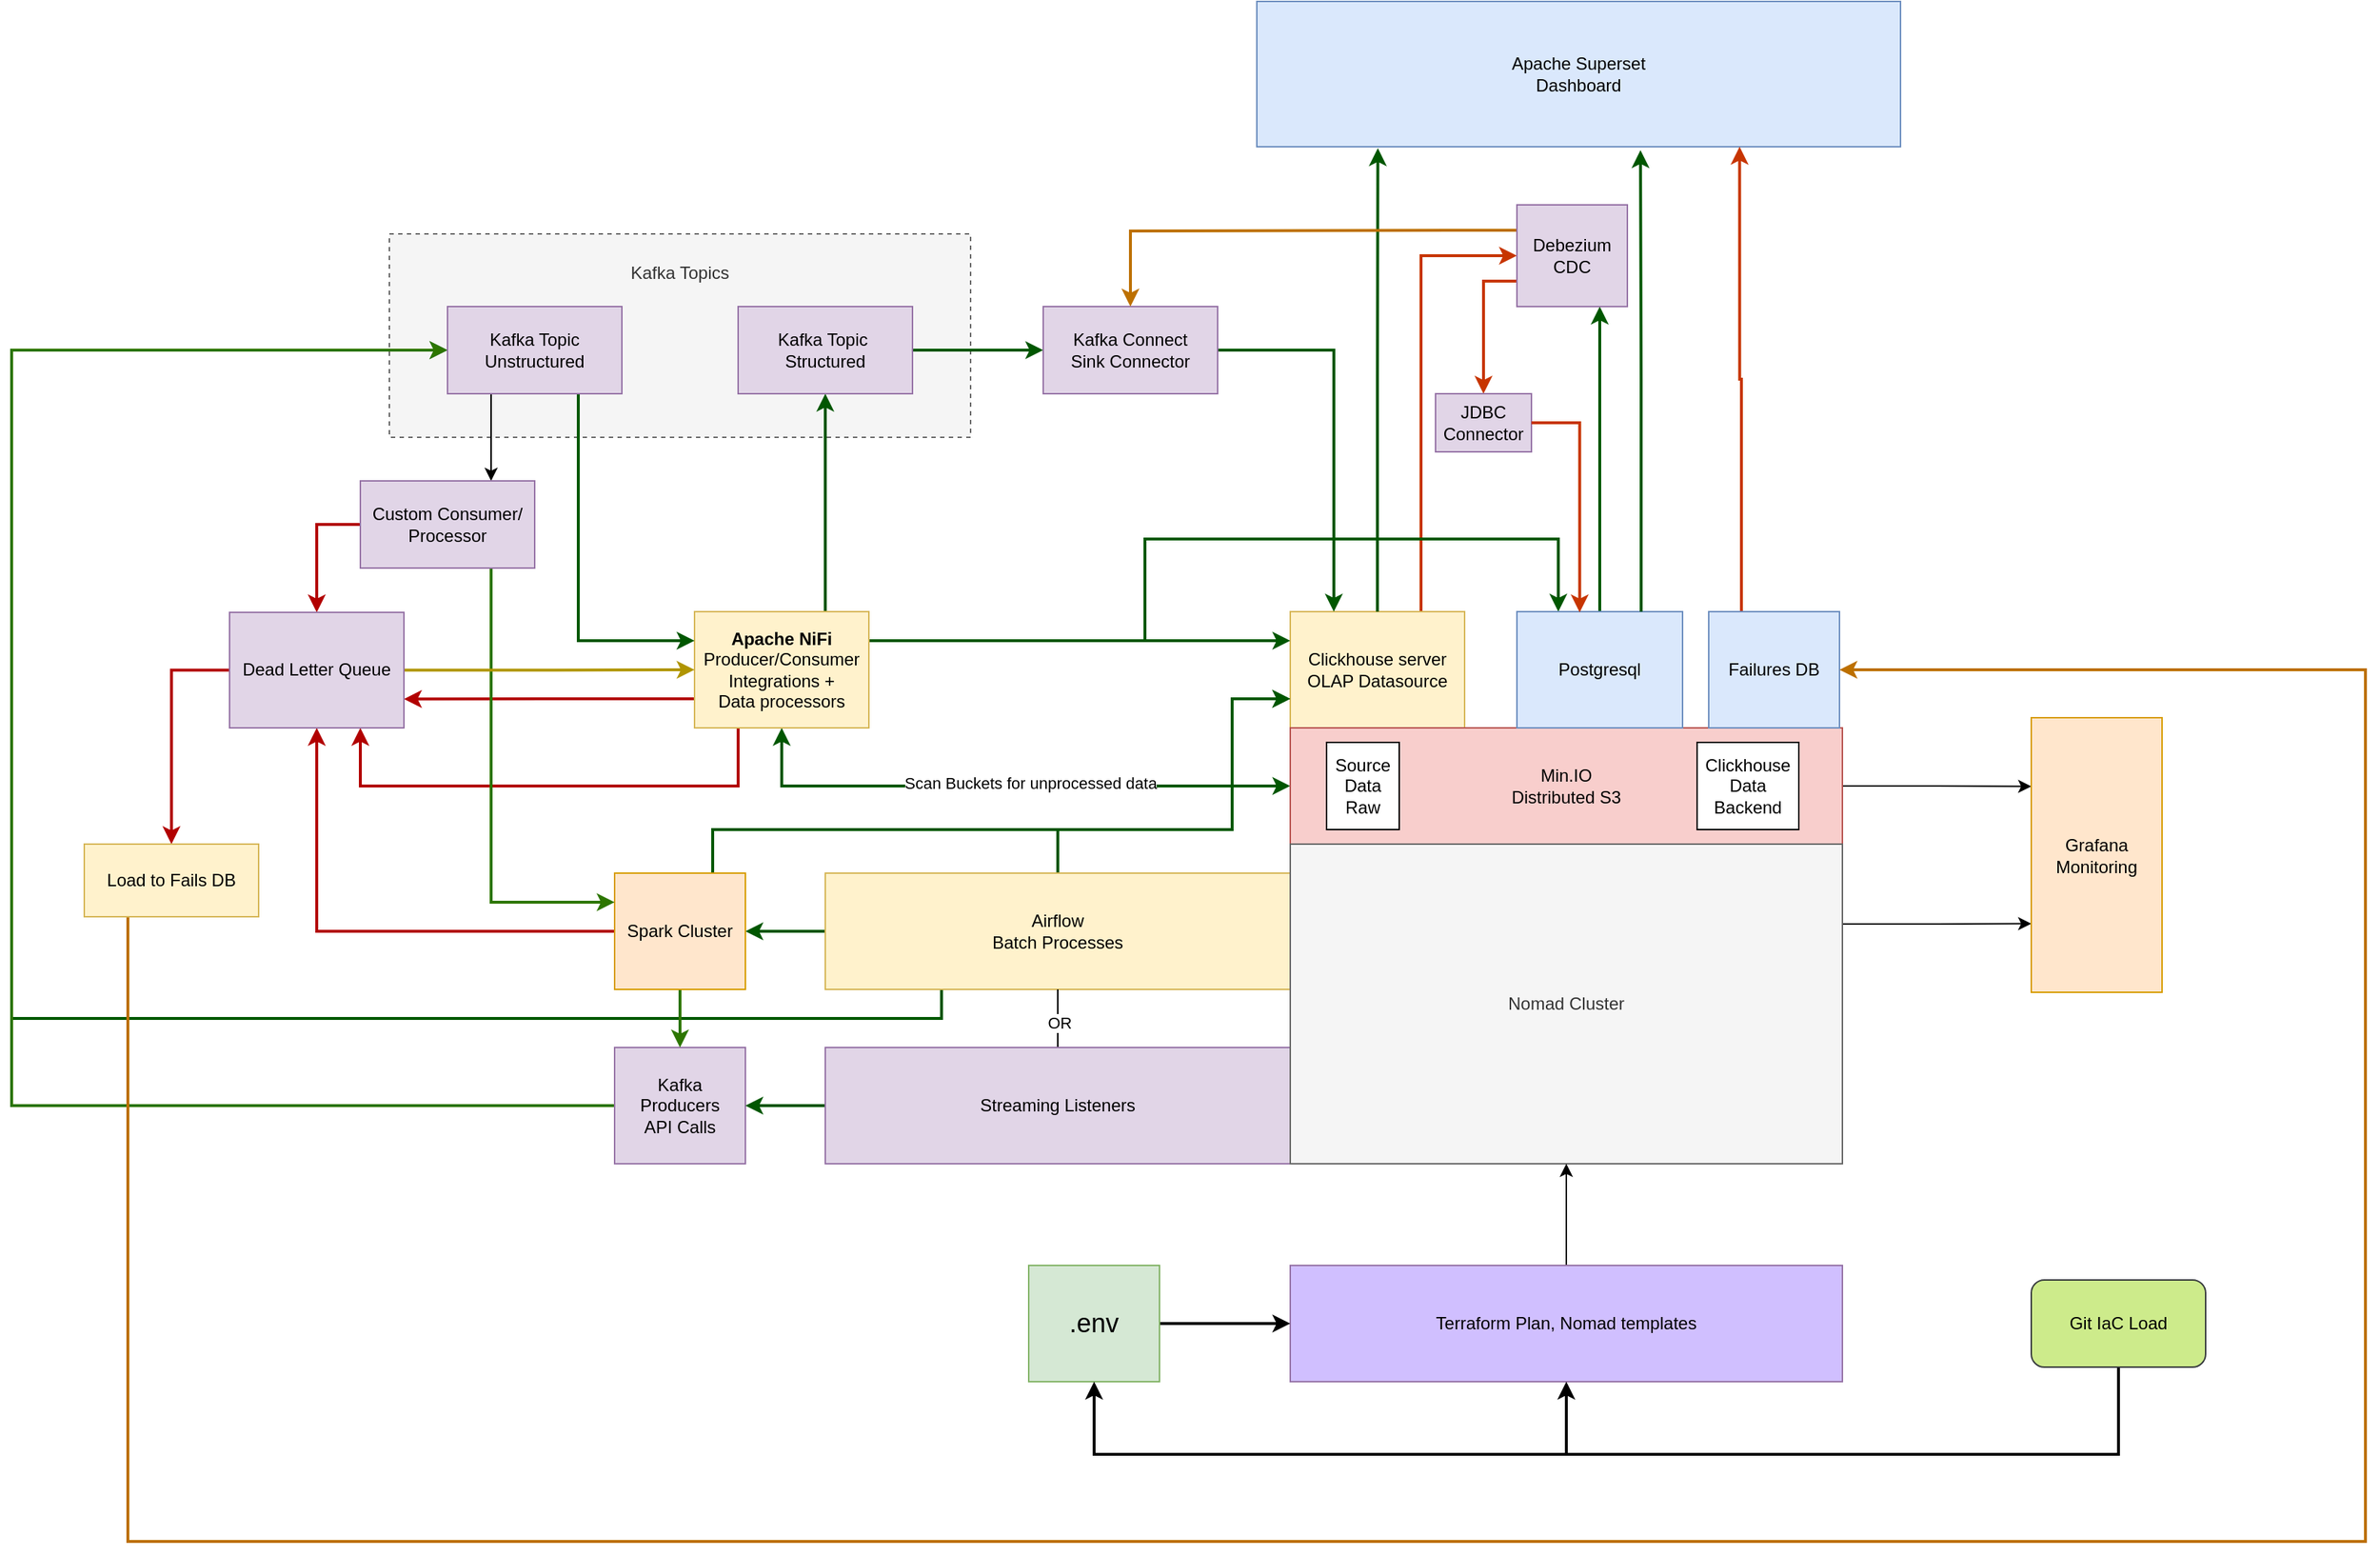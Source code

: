 <mxfile version="24.7.8">
  <diagram name="Page-1" id="XsUpKN5bkYY6bdaOg-o0">
    <mxGraphModel dx="1930" dy="1828" grid="1" gridSize="10" guides="1" tooltips="1" connect="1" arrows="1" fold="1" page="1" pageScale="1" pageWidth="850" pageHeight="1100" math="0" shadow="0">
      <root>
        <mxCell id="0" />
        <mxCell id="1" parent="0" />
        <mxCell id="Wbn5nG5s3XOXVzn4nIWE-1" value="Kafka Topics&lt;div&gt;&lt;br&gt;&lt;/div&gt;&lt;div&gt;&lt;br&gt;&lt;/div&gt;&lt;div&gt;&lt;br&gt;&lt;/div&gt;&lt;div&gt;&lt;br&gt;&lt;/div&gt;&lt;div&gt;&lt;br&gt;&lt;/div&gt;&lt;div&gt;&lt;br&gt;&lt;/div&gt;" style="rounded=0;whiteSpace=wrap;html=1;dashed=1;fillColor=#f5f5f5;fontColor=#333333;strokeColor=#666666;" parent="1" vertex="1">
          <mxGeometry x="-280" y="140" width="400" height="140" as="geometry" />
        </mxCell>
        <mxCell id="AOcJWjodGGVIR-0718zk-1" value="&lt;div&gt;Apache Superset&lt;br&gt;&lt;/div&gt;&lt;div&gt;Dashboard&lt;/div&gt;" style="rounded=0;whiteSpace=wrap;html=1;fillColor=#dae8fc;strokeColor=#6c8ebf;" parent="1" vertex="1">
          <mxGeometry x="317" y="-20" width="443" height="100" as="geometry" />
        </mxCell>
        <mxCell id="nGha60mv0Qd7mVLdAGni-30" style="edgeStyle=orthogonalEdgeStyle;rounded=0;orthogonalLoop=1;jettySize=auto;html=1;exitX=0.75;exitY=0;exitDx=0;exitDy=0;entryX=0;entryY=0.5;entryDx=0;entryDy=0;fillColor=#fa6800;strokeColor=#C73500;strokeWidth=2;" edge="1" parent="1" source="AOcJWjodGGVIR-0718zk-2" target="nGha60mv0Qd7mVLdAGni-26">
          <mxGeometry relative="1" as="geometry" />
        </mxCell>
        <mxCell id="AOcJWjodGGVIR-0718zk-2" value="Clickhouse server&lt;div&gt;OLAP Datasource&lt;/div&gt;" style="rounded=0;whiteSpace=wrap;html=1;fillColor=#fff2cc;strokeColor=#d6b656;" parent="1" vertex="1">
          <mxGeometry x="340" y="400" width="120" height="80" as="geometry" />
        </mxCell>
        <mxCell id="AOcJWjodGGVIR-0718zk-3" style="edgeStyle=orthogonalEdgeStyle;rounded=0;orthogonalLoop=1;jettySize=auto;html=1;exitX=0;exitY=0.5;exitDx=0;exitDy=0;entryX=0.5;entryY=1;entryDx=0;entryDy=0;fillColor=#008a00;strokeColor=#005700;strokeWidth=2;startArrow=classic;startFill=1;" parent="1" source="AOcJWjodGGVIR-0718zk-5" target="AOcJWjodGGVIR-0718zk-17" edge="1">
          <mxGeometry relative="1" as="geometry" />
        </mxCell>
        <mxCell id="AOcJWjodGGVIR-0718zk-4" value="Scan Buckets for unprocessed data" style="edgeLabel;html=1;align=center;verticalAlign=middle;resizable=0;points=[];" parent="AOcJWjodGGVIR-0718zk-3" vertex="1" connectable="0">
          <mxGeometry x="-0.081" y="-2" relative="1" as="geometry">
            <mxPoint as="offset" />
          </mxGeometry>
        </mxCell>
        <mxCell id="nGha60mv0Qd7mVLdAGni-15" style="edgeStyle=orthogonalEdgeStyle;rounded=0;orthogonalLoop=1;jettySize=auto;html=1;exitX=1;exitY=0.5;exitDx=0;exitDy=0;entryX=0;entryY=0.25;entryDx=0;entryDy=0;" edge="1" parent="1" source="AOcJWjodGGVIR-0718zk-5" target="nGha60mv0Qd7mVLdAGni-13">
          <mxGeometry relative="1" as="geometry" />
        </mxCell>
        <mxCell id="AOcJWjodGGVIR-0718zk-5" value="Min.IO&lt;div&gt;Distributed S3&lt;/div&gt;" style="rounded=0;whiteSpace=wrap;html=1;fillColor=#f8cecc;strokeColor=#b85450;" parent="1" vertex="1">
          <mxGeometry x="340" y="480" width="380" height="80" as="geometry" />
        </mxCell>
        <mxCell id="AOcJWjodGGVIR-0718zk-9" value="Source Data Raw" style="rounded=0;whiteSpace=wrap;html=1;" parent="1" vertex="1">
          <mxGeometry x="365" y="490" width="50" height="60" as="geometry" />
        </mxCell>
        <mxCell id="nGha60mv0Qd7mVLdAGni-3" style="edgeStyle=orthogonalEdgeStyle;rounded=0;orthogonalLoop=1;jettySize=auto;html=1;exitX=0.5;exitY=0;exitDx=0;exitDy=0;entryX=0;entryY=0.75;entryDx=0;entryDy=0;fillColor=#008a00;strokeColor=#005700;strokeWidth=2;" edge="1" parent="1" source="AOcJWjodGGVIR-0718zk-10" target="AOcJWjodGGVIR-0718zk-2">
          <mxGeometry relative="1" as="geometry">
            <Array as="points">
              <mxPoint x="180" y="550" />
              <mxPoint x="300" y="550" />
              <mxPoint x="300" y="460" />
            </Array>
          </mxGeometry>
        </mxCell>
        <mxCell id="nGha60mv0Qd7mVLdAGni-37" style="edgeStyle=orthogonalEdgeStyle;rounded=0;orthogonalLoop=1;jettySize=auto;html=1;exitX=0;exitY=0.5;exitDx=0;exitDy=0;entryX=1;entryY=0.5;entryDx=0;entryDy=0;fillColor=#008a00;strokeColor=#005700;strokeWidth=2;" edge="1" parent="1" source="AOcJWjodGGVIR-0718zk-10" target="nGha60mv0Qd7mVLdAGni-1">
          <mxGeometry relative="1" as="geometry" />
        </mxCell>
        <mxCell id="nGha60mv0Qd7mVLdAGni-42" style="edgeStyle=orthogonalEdgeStyle;rounded=0;orthogonalLoop=1;jettySize=auto;html=1;exitX=0.25;exitY=1;exitDx=0;exitDy=0;entryX=0;entryY=0.5;entryDx=0;entryDy=0;fillColor=#008a00;strokeColor=#005700;strokeWidth=2;" edge="1" parent="1" source="AOcJWjodGGVIR-0718zk-10" target="AOcJWjodGGVIR-0718zk-37">
          <mxGeometry relative="1" as="geometry">
            <Array as="points">
              <mxPoint x="100" y="680" />
              <mxPoint x="-540" y="680" />
              <mxPoint x="-540" y="220" />
            </Array>
          </mxGeometry>
        </mxCell>
        <mxCell id="AOcJWjodGGVIR-0718zk-10" value="Airflow&lt;div&gt;Batch Processes&lt;/div&gt;" style="rounded=0;whiteSpace=wrap;html=1;fillColor=#fff2cc;strokeColor=#d6b656;" parent="1" vertex="1">
          <mxGeometry x="20" y="580" width="320" height="80" as="geometry" />
        </mxCell>
        <mxCell id="AOcJWjodGGVIR-0718zk-47" style="edgeStyle=orthogonalEdgeStyle;rounded=0;orthogonalLoop=1;jettySize=auto;html=1;exitX=0;exitY=0.5;exitDx=0;exitDy=0;entryX=0;entryY=0.5;entryDx=0;entryDy=0;fillColor=#60a917;strokeColor=#2D7600;strokeWidth=2;" parent="1" source="AOcJWjodGGVIR-0718zk-14" target="AOcJWjodGGVIR-0718zk-37" edge="1">
          <mxGeometry relative="1" as="geometry">
            <Array as="points">
              <mxPoint x="-540" y="740" />
              <mxPoint x="-540" y="220" />
            </Array>
          </mxGeometry>
        </mxCell>
        <mxCell id="AOcJWjodGGVIR-0718zk-14" value="Kafka Producers&lt;div&gt;API Calls&lt;/div&gt;" style="rounded=0;whiteSpace=wrap;html=1;fillColor=#e1d5e7;strokeColor=#9673a6;" parent="1" vertex="1">
          <mxGeometry x="-125" y="700" width="90" height="80" as="geometry" />
        </mxCell>
        <mxCell id="AOcJWjodGGVIR-0718zk-15" style="edgeStyle=orthogonalEdgeStyle;rounded=0;orthogonalLoop=1;jettySize=auto;html=1;exitX=1;exitY=0.25;exitDx=0;exitDy=0;entryX=0;entryY=0.25;entryDx=0;entryDy=0;fillColor=#008a00;strokeColor=#005700;strokeWidth=2;" parent="1" source="AOcJWjodGGVIR-0718zk-17" target="AOcJWjodGGVIR-0718zk-2" edge="1">
          <mxGeometry relative="1" as="geometry">
            <mxPoint x="260" y="280" as="targetPoint" />
            <mxPoint x="80" y="280" as="sourcePoint" />
          </mxGeometry>
        </mxCell>
        <mxCell id="AOcJWjodGGVIR-0718zk-41" style="edgeStyle=orthogonalEdgeStyle;rounded=0;orthogonalLoop=1;jettySize=auto;html=1;exitX=0.75;exitY=0;exitDx=0;exitDy=0;fillColor=#008a00;strokeColor=#005700;strokeWidth=2;" parent="1" source="AOcJWjodGGVIR-0718zk-17" target="AOcJWjodGGVIR-0718zk-40" edge="1">
          <mxGeometry relative="1" as="geometry">
            <mxPoint x="20" y="240" as="sourcePoint" />
          </mxGeometry>
        </mxCell>
        <mxCell id="nGha60mv0Qd7mVLdAGni-19" style="edgeStyle=orthogonalEdgeStyle;rounded=0;orthogonalLoop=1;jettySize=auto;html=1;exitX=0.25;exitY=1;exitDx=0;exitDy=0;entryX=0.75;entryY=1;entryDx=0;entryDy=0;fillColor=#e51400;strokeColor=#B20000;strokeWidth=2;" edge="1" parent="1" source="AOcJWjodGGVIR-0718zk-17" target="nGha60mv0Qd7mVLdAGni-8">
          <mxGeometry relative="1" as="geometry">
            <Array as="points">
              <mxPoint x="-40" y="520" />
              <mxPoint x="-300" y="520" />
            </Array>
          </mxGeometry>
        </mxCell>
        <mxCell id="nGha60mv0Qd7mVLdAGni-23" style="edgeStyle=orthogonalEdgeStyle;rounded=0;orthogonalLoop=1;jettySize=auto;html=1;exitX=1;exitY=0.25;exitDx=0;exitDy=0;entryX=0.25;entryY=0;entryDx=0;entryDy=0;fillColor=#008a00;strokeColor=#005700;strokeWidth=2;" edge="1" parent="1" source="AOcJWjodGGVIR-0718zk-17" target="AOcJWjodGGVIR-0718zk-54">
          <mxGeometry relative="1" as="geometry">
            <Array as="points">
              <mxPoint x="240" y="420" />
              <mxPoint x="240" y="350" />
              <mxPoint x="525" y="350" />
            </Array>
          </mxGeometry>
        </mxCell>
        <mxCell id="nGha60mv0Qd7mVLdAGni-41" style="edgeStyle=orthogonalEdgeStyle;rounded=0;orthogonalLoop=1;jettySize=auto;html=1;exitX=0;exitY=0.75;exitDx=0;exitDy=0;entryX=1;entryY=0.75;entryDx=0;entryDy=0;fillColor=#e51400;strokeColor=#B20000;strokeWidth=2;" edge="1" parent="1" source="AOcJWjodGGVIR-0718zk-17" target="nGha60mv0Qd7mVLdAGni-8">
          <mxGeometry relative="1" as="geometry" />
        </mxCell>
        <mxCell id="AOcJWjodGGVIR-0718zk-17" value="&lt;b&gt;Apache NiFi&lt;/b&gt;&lt;div&gt;Producer/Consumer Integrations +&lt;/div&gt;&lt;div&gt;Data processors&lt;/div&gt;" style="rounded=0;whiteSpace=wrap;html=1;fillColor=#fff2cc;strokeColor=#d6b656;" parent="1" vertex="1">
          <mxGeometry x="-70" y="400" width="120" height="80" as="geometry" />
        </mxCell>
        <mxCell id="AOcJWjodGGVIR-0718zk-18" style="edgeStyle=orthogonalEdgeStyle;rounded=0;orthogonalLoop=1;jettySize=auto;html=1;exitX=0.5;exitY=0;exitDx=0;exitDy=0;entryX=0.188;entryY=1.01;entryDx=0;entryDy=0;entryPerimeter=0;fillColor=#008a00;strokeColor=#005700;strokeWidth=2;" parent="1" source="AOcJWjodGGVIR-0718zk-2" target="AOcJWjodGGVIR-0718zk-1" edge="1">
          <mxGeometry relative="1" as="geometry">
            <mxPoint x="398" y="100" as="targetPoint" />
          </mxGeometry>
        </mxCell>
        <mxCell id="AOcJWjodGGVIR-0718zk-39" style="edgeStyle=orthogonalEdgeStyle;rounded=0;orthogonalLoop=1;jettySize=auto;html=1;exitX=0.75;exitY=1;exitDx=0;exitDy=0;entryX=0;entryY=0.25;entryDx=0;entryDy=0;fillColor=#008a00;strokeColor=#005700;strokeWidth=2;" parent="1" source="AOcJWjodGGVIR-0718zk-37" target="AOcJWjodGGVIR-0718zk-17" edge="1">
          <mxGeometry relative="1" as="geometry">
            <mxPoint x="-40" y="280" as="targetPoint" />
            <Array as="points">
              <mxPoint x="-150" y="420" />
            </Array>
          </mxGeometry>
        </mxCell>
        <mxCell id="nGha60mv0Qd7mVLdAGni-22" style="edgeStyle=orthogonalEdgeStyle;rounded=0;orthogonalLoop=1;jettySize=auto;html=1;exitX=0.25;exitY=1;exitDx=0;exitDy=0;entryX=0.75;entryY=0;entryDx=0;entryDy=0;" edge="1" parent="1" source="AOcJWjodGGVIR-0718zk-37" target="nGha60mv0Qd7mVLdAGni-6">
          <mxGeometry relative="1" as="geometry" />
        </mxCell>
        <mxCell id="AOcJWjodGGVIR-0718zk-37" value="Kafka Topic&lt;div&gt;Unstructured&lt;/div&gt;" style="rounded=0;whiteSpace=wrap;html=1;fillColor=#e1d5e7;strokeColor=#9673a6;" parent="1" vertex="1">
          <mxGeometry x="-240" y="190" width="120" height="60" as="geometry" />
        </mxCell>
        <mxCell id="AOcJWjodGGVIR-0718zk-43" style="edgeStyle=orthogonalEdgeStyle;rounded=0;orthogonalLoop=1;jettySize=auto;html=1;exitX=1;exitY=0.5;exitDx=0;exitDy=0;entryX=0;entryY=0.5;entryDx=0;entryDy=0;fillColor=#008a00;strokeColor=#005700;strokeWidth=2;" parent="1" source="AOcJWjodGGVIR-0718zk-40" target="AOcJWjodGGVIR-0718zk-42" edge="1">
          <mxGeometry relative="1" as="geometry" />
        </mxCell>
        <mxCell id="AOcJWjodGGVIR-0718zk-40" value="Kafka Topic&amp;nbsp;&lt;div&gt;Structured&lt;/div&gt;" style="rounded=0;whiteSpace=wrap;html=1;fillColor=#e1d5e7;strokeColor=#9673a6;" parent="1" vertex="1">
          <mxGeometry x="-40" y="190" width="120" height="60" as="geometry" />
        </mxCell>
        <mxCell id="AOcJWjodGGVIR-0718zk-44" style="edgeStyle=orthogonalEdgeStyle;rounded=0;orthogonalLoop=1;jettySize=auto;html=1;exitX=1;exitY=0.5;exitDx=0;exitDy=0;entryX=0.25;entryY=0;entryDx=0;entryDy=0;fillColor=#008a00;strokeColor=#005700;strokeWidth=2;" parent="1" source="AOcJWjodGGVIR-0718zk-42" target="AOcJWjodGGVIR-0718zk-2" edge="1">
          <mxGeometry relative="1" as="geometry">
            <mxPoint x="290" y="240" as="targetPoint" />
          </mxGeometry>
        </mxCell>
        <mxCell id="AOcJWjodGGVIR-0718zk-42" value="Kafka Connect&lt;div&gt;Sink Connector&lt;/div&gt;" style="rounded=0;whiteSpace=wrap;html=1;fillColor=#e1d5e7;strokeColor=#9673a6;" parent="1" vertex="1">
          <mxGeometry x="170" y="190" width="120" height="60" as="geometry" />
        </mxCell>
        <mxCell id="AOcJWjodGGVIR-0718zk-51" value="" style="edgeStyle=orthogonalEdgeStyle;rounded=0;orthogonalLoop=1;jettySize=auto;html=1;endArrow=none;endFill=0;" parent="1" source="AOcJWjodGGVIR-0718zk-50" target="AOcJWjodGGVIR-0718zk-10" edge="1">
          <mxGeometry relative="1" as="geometry" />
        </mxCell>
        <mxCell id="AOcJWjodGGVIR-0718zk-52" value="OR" style="edgeLabel;html=1;align=center;verticalAlign=middle;resizable=0;points=[];" parent="AOcJWjodGGVIR-0718zk-51" vertex="1" connectable="0">
          <mxGeometry x="-0.148" y="-1" relative="1" as="geometry">
            <mxPoint as="offset" />
          </mxGeometry>
        </mxCell>
        <mxCell id="nGha60mv0Qd7mVLdAGni-36" style="edgeStyle=orthogonalEdgeStyle;rounded=0;orthogonalLoop=1;jettySize=auto;html=1;exitX=0;exitY=0.5;exitDx=0;exitDy=0;entryX=1;entryY=0.5;entryDx=0;entryDy=0;fillColor=#008a00;strokeColor=#005700;strokeWidth=2;" edge="1" parent="1" source="AOcJWjodGGVIR-0718zk-50" target="AOcJWjodGGVIR-0718zk-14">
          <mxGeometry relative="1" as="geometry" />
        </mxCell>
        <mxCell id="AOcJWjodGGVIR-0718zk-50" value="Streaming Listeners" style="rounded=0;whiteSpace=wrap;html=1;fillColor=#e1d5e7;strokeColor=#9673a6;" parent="1" vertex="1">
          <mxGeometry x="20" y="700" width="320" height="80" as="geometry" />
        </mxCell>
        <mxCell id="nGha60mv0Qd7mVLdAGni-14" style="edgeStyle=orthogonalEdgeStyle;rounded=0;orthogonalLoop=1;jettySize=auto;html=1;exitX=1;exitY=0.25;exitDx=0;exitDy=0;entryX=0;entryY=0.75;entryDx=0;entryDy=0;" edge="1" parent="1" source="AOcJWjodGGVIR-0718zk-53" target="nGha60mv0Qd7mVLdAGni-13">
          <mxGeometry relative="1" as="geometry" />
        </mxCell>
        <mxCell id="AOcJWjodGGVIR-0718zk-53" value="Nomad Cluster" style="rounded=0;whiteSpace=wrap;html=1;fillColor=#f5f5f5;fontColor=#333333;strokeColor=#666666;" parent="1" vertex="1">
          <mxGeometry x="340" y="560" width="380" height="220" as="geometry" />
        </mxCell>
        <mxCell id="nGha60mv0Qd7mVLdAGni-27" style="edgeStyle=orthogonalEdgeStyle;rounded=0;orthogonalLoop=1;jettySize=auto;html=1;exitX=0.5;exitY=0;exitDx=0;exitDy=0;entryX=0.75;entryY=1;entryDx=0;entryDy=0;fillColor=#008a00;strokeColor=#005700;strokeWidth=2;" edge="1" parent="1" source="AOcJWjodGGVIR-0718zk-54" target="nGha60mv0Qd7mVLdAGni-26">
          <mxGeometry relative="1" as="geometry" />
        </mxCell>
        <mxCell id="AOcJWjodGGVIR-0718zk-54" value="&lt;div&gt;Postgresql&lt;/div&gt;" style="rounded=0;whiteSpace=wrap;html=1;fillColor=#dae8fc;strokeColor=#6c8ebf;" parent="1" vertex="1">
          <mxGeometry x="496" y="400" width="114" height="80" as="geometry" />
        </mxCell>
        <mxCell id="AOcJWjodGGVIR-0718zk-57" value="Clickhouse&lt;div&gt;Data Backend&lt;/div&gt;" style="rounded=0;whiteSpace=wrap;html=1;" parent="1" vertex="1">
          <mxGeometry x="620" y="490" width="70" height="60" as="geometry" />
        </mxCell>
        <mxCell id="nGha60mv0Qd7mVLdAGni-2" style="edgeStyle=orthogonalEdgeStyle;rounded=0;orthogonalLoop=1;jettySize=auto;html=1;exitX=0.75;exitY=0;exitDx=0;exitDy=0;entryX=0;entryY=0.75;entryDx=0;entryDy=0;fillColor=#008a00;strokeColor=#005700;strokeWidth=2;" edge="1" parent="1" source="nGha60mv0Qd7mVLdAGni-1" target="AOcJWjodGGVIR-0718zk-2">
          <mxGeometry relative="1" as="geometry">
            <Array as="points">
              <mxPoint x="-58" y="550" />
              <mxPoint x="300" y="550" />
              <mxPoint x="300" y="460" />
            </Array>
          </mxGeometry>
        </mxCell>
        <mxCell id="nGha60mv0Qd7mVLdAGni-11" style="edgeStyle=orthogonalEdgeStyle;rounded=0;orthogonalLoop=1;jettySize=auto;html=1;exitX=0;exitY=0.5;exitDx=0;exitDy=0;entryX=0.5;entryY=1;entryDx=0;entryDy=0;fillColor=#e51400;strokeColor=#B20000;strokeWidth=2;" edge="1" parent="1" source="nGha60mv0Qd7mVLdAGni-1" target="nGha60mv0Qd7mVLdAGni-8">
          <mxGeometry relative="1" as="geometry" />
        </mxCell>
        <mxCell id="nGha60mv0Qd7mVLdAGni-35" style="edgeStyle=orthogonalEdgeStyle;rounded=0;orthogonalLoop=1;jettySize=auto;html=1;exitX=0.5;exitY=1;exitDx=0;exitDy=0;entryX=0.5;entryY=0;entryDx=0;entryDy=0;fillColor=#60a917;strokeColor=#2D7600;strokeWidth=2;" edge="1" parent="1" source="nGha60mv0Qd7mVLdAGni-1" target="AOcJWjodGGVIR-0718zk-14">
          <mxGeometry relative="1" as="geometry" />
        </mxCell>
        <mxCell id="nGha60mv0Qd7mVLdAGni-1" value="Spark Cluster" style="rounded=0;whiteSpace=wrap;html=1;fillColor=#ffe6cc;strokeColor=#d79b00;" vertex="1" parent="1">
          <mxGeometry x="-125" y="580" width="90" height="80" as="geometry" />
        </mxCell>
        <mxCell id="nGha60mv0Qd7mVLdAGni-5" style="edgeStyle=orthogonalEdgeStyle;rounded=0;orthogonalLoop=1;jettySize=auto;html=1;exitX=0.5;exitY=0;exitDx=0;exitDy=0;entryX=0.5;entryY=1;entryDx=0;entryDy=0;" edge="1" parent="1" source="nGha60mv0Qd7mVLdAGni-4" target="AOcJWjodGGVIR-0718zk-53">
          <mxGeometry relative="1" as="geometry" />
        </mxCell>
        <mxCell id="nGha60mv0Qd7mVLdAGni-4" value="Terraform Plan, Nomad templates" style="rounded=0;whiteSpace=wrap;html=1;fillColor=#D0BFFF;strokeColor=#9673a6;" vertex="1" parent="1">
          <mxGeometry x="340" y="850" width="380" height="80" as="geometry" />
        </mxCell>
        <mxCell id="nGha60mv0Qd7mVLdAGni-39" style="edgeStyle=orthogonalEdgeStyle;rounded=0;orthogonalLoop=1;jettySize=auto;html=1;exitX=0.75;exitY=1;exitDx=0;exitDy=0;entryX=0;entryY=0.25;entryDx=0;entryDy=0;fillColor=#60a917;strokeColor=#2D7600;strokeWidth=2;" edge="1" parent="1" source="nGha60mv0Qd7mVLdAGni-6" target="nGha60mv0Qd7mVLdAGni-1">
          <mxGeometry relative="1" as="geometry" />
        </mxCell>
        <mxCell id="nGha60mv0Qd7mVLdAGni-40" style="edgeStyle=orthogonalEdgeStyle;rounded=0;orthogonalLoop=1;jettySize=auto;html=1;exitX=0;exitY=0.5;exitDx=0;exitDy=0;entryX=0.5;entryY=0;entryDx=0;entryDy=0;fillColor=#e51400;strokeColor=#B20000;strokeWidth=2;" edge="1" parent="1" source="nGha60mv0Qd7mVLdAGni-6" target="nGha60mv0Qd7mVLdAGni-8">
          <mxGeometry relative="1" as="geometry" />
        </mxCell>
        <mxCell id="nGha60mv0Qd7mVLdAGni-6" value="Custom Consumer/&lt;div&gt;Processor&lt;/div&gt;" style="rounded=0;whiteSpace=wrap;html=1;fillColor=#e1d5e7;strokeColor=#9673a6;" vertex="1" parent="1">
          <mxGeometry x="-300" y="310" width="120" height="60" as="geometry" />
        </mxCell>
        <mxCell id="nGha60mv0Qd7mVLdAGni-10" style="edgeStyle=orthogonalEdgeStyle;rounded=0;orthogonalLoop=1;jettySize=auto;html=1;exitX=1;exitY=0.5;exitDx=0;exitDy=0;entryX=0;entryY=0.5;entryDx=0;entryDy=0;fillColor=#e3c800;strokeColor=#B09500;strokeWidth=2;" edge="1" parent="1" source="nGha60mv0Qd7mVLdAGni-8" target="AOcJWjodGGVIR-0718zk-17">
          <mxGeometry relative="1" as="geometry" />
        </mxCell>
        <mxCell id="nGha60mv0Qd7mVLdAGni-38" style="edgeStyle=orthogonalEdgeStyle;rounded=0;orthogonalLoop=1;jettySize=auto;html=1;exitX=0;exitY=0.5;exitDx=0;exitDy=0;fillColor=#e51400;strokeColor=#B20000;strokeWidth=2;" edge="1" parent="1" source="nGha60mv0Qd7mVLdAGni-8" target="nGha60mv0Qd7mVLdAGni-21">
          <mxGeometry relative="1" as="geometry" />
        </mxCell>
        <mxCell id="nGha60mv0Qd7mVLdAGni-8" value="Dead Letter Queue" style="rounded=0;whiteSpace=wrap;html=1;fillColor=#e1d5e7;strokeColor=#9673a6;" vertex="1" parent="1">
          <mxGeometry x="-390" y="400.5" width="120" height="79.5" as="geometry" />
        </mxCell>
        <mxCell id="nGha60mv0Qd7mVLdAGni-13" value="Grafana Monitoring" style="rounded=0;whiteSpace=wrap;html=1;fillColor=#ffe6cc;strokeColor=#d79b00;" vertex="1" parent="1">
          <mxGeometry x="850" y="473" width="90" height="189" as="geometry" />
        </mxCell>
        <mxCell id="nGha60mv0Qd7mVLdAGni-17" style="edgeStyle=orthogonalEdgeStyle;rounded=0;orthogonalLoop=1;jettySize=auto;html=1;entryX=0;entryY=0.5;entryDx=0;entryDy=0;strokeWidth=2;" edge="1" parent="1" source="nGha60mv0Qd7mVLdAGni-16" target="nGha60mv0Qd7mVLdAGni-4">
          <mxGeometry relative="1" as="geometry" />
        </mxCell>
        <mxCell id="nGha60mv0Qd7mVLdAGni-16" value="&lt;font style=&quot;font-size: 18px;&quot;&gt;.env&lt;/font&gt;" style="rounded=0;whiteSpace=wrap;html=1;fillColor=#d5e8d4;strokeColor=#82b366;" vertex="1" parent="1">
          <mxGeometry x="160" y="850" width="90" height="80" as="geometry" />
        </mxCell>
        <mxCell id="nGha60mv0Qd7mVLdAGni-25" style="edgeStyle=orthogonalEdgeStyle;rounded=0;orthogonalLoop=1;jettySize=auto;html=1;exitX=0.25;exitY=0;exitDx=0;exitDy=0;entryX=0.75;entryY=1;entryDx=0;entryDy=0;fillColor=#fa6800;strokeColor=#C73500;strokeWidth=2;" edge="1" parent="1" source="nGha60mv0Qd7mVLdAGni-18" target="AOcJWjodGGVIR-0718zk-1">
          <mxGeometry relative="1" as="geometry" />
        </mxCell>
        <mxCell id="nGha60mv0Qd7mVLdAGni-18" value="&lt;div&gt;Failures DB&lt;/div&gt;" style="rounded=0;whiteSpace=wrap;html=1;fillColor=#dae8fc;strokeColor=#6c8ebf;" vertex="1" parent="1">
          <mxGeometry x="628" y="400" width="90" height="80" as="geometry" />
        </mxCell>
        <mxCell id="nGha60mv0Qd7mVLdAGni-24" style="edgeStyle=orthogonalEdgeStyle;rounded=0;orthogonalLoop=1;jettySize=auto;html=1;exitX=0.25;exitY=1;exitDx=0;exitDy=0;entryX=1;entryY=0.5;entryDx=0;entryDy=0;fillColor=#f0a30a;strokeColor=#BD7000;strokeWidth=2;" edge="1" parent="1" source="nGha60mv0Qd7mVLdAGni-21" target="nGha60mv0Qd7mVLdAGni-18">
          <mxGeometry relative="1" as="geometry">
            <Array as="points">
              <mxPoint x="-460" y="1040" />
              <mxPoint x="1080" y="1040" />
              <mxPoint x="1080" y="440" />
            </Array>
          </mxGeometry>
        </mxCell>
        <mxCell id="nGha60mv0Qd7mVLdAGni-21" value="Load to Fails DB" style="rounded=0;whiteSpace=wrap;html=1;fillColor=#fff2cc;strokeColor=#d6b656;" vertex="1" parent="1">
          <mxGeometry x="-490" y="560" width="120" height="50" as="geometry" />
        </mxCell>
        <mxCell id="nGha60mv0Qd7mVLdAGni-28" style="edgeStyle=orthogonalEdgeStyle;rounded=0;orthogonalLoop=1;jettySize=auto;html=1;exitX=0;exitY=0.25;exitDx=0;exitDy=0;entryX=0.5;entryY=0;entryDx=0;entryDy=0;fillColor=#f0a30a;strokeColor=#BD7000;strokeWidth=2;" edge="1" parent="1" source="nGha60mv0Qd7mVLdAGni-26" target="AOcJWjodGGVIR-0718zk-42">
          <mxGeometry relative="1" as="geometry">
            <Array as="points">
              <mxPoint x="450" y="138" />
              <mxPoint x="230" y="138" />
            </Array>
          </mxGeometry>
        </mxCell>
        <mxCell id="nGha60mv0Qd7mVLdAGni-34" style="edgeStyle=orthogonalEdgeStyle;rounded=0;orthogonalLoop=1;jettySize=auto;html=1;exitX=0;exitY=0.75;exitDx=0;exitDy=0;entryX=0.5;entryY=0;entryDx=0;entryDy=0;fillColor=#fa6800;strokeColor=#C73500;strokeWidth=2;" edge="1" parent="1" source="nGha60mv0Qd7mVLdAGni-26" target="nGha60mv0Qd7mVLdAGni-31">
          <mxGeometry relative="1" as="geometry" />
        </mxCell>
        <mxCell id="nGha60mv0Qd7mVLdAGni-26" value="Debezium&lt;div&gt;CDC&lt;/div&gt;" style="rounded=0;whiteSpace=wrap;html=1;fillColor=#e1d5e7;strokeColor=#9673a6;" vertex="1" parent="1">
          <mxGeometry x="496" y="120" width="76" height="70" as="geometry" />
        </mxCell>
        <mxCell id="nGha60mv0Qd7mVLdAGni-29" style="edgeStyle=orthogonalEdgeStyle;rounded=0;orthogonalLoop=1;jettySize=auto;html=1;exitX=0.75;exitY=0;exitDx=0;exitDy=0;entryX=0.596;entryY=1.024;entryDx=0;entryDy=0;entryPerimeter=0;fillColor=#008a00;strokeColor=#005700;strokeWidth=2;" edge="1" parent="1" source="AOcJWjodGGVIR-0718zk-54" target="AOcJWjodGGVIR-0718zk-1">
          <mxGeometry relative="1" as="geometry" />
        </mxCell>
        <mxCell id="nGha60mv0Qd7mVLdAGni-31" value="JDBC&lt;div&gt;Connector&lt;/div&gt;" style="rounded=0;whiteSpace=wrap;html=1;fillColor=#e1d5e7;strokeColor=#9673a6;" vertex="1" parent="1">
          <mxGeometry x="440" y="250" width="66" height="40" as="geometry" />
        </mxCell>
        <mxCell id="nGha60mv0Qd7mVLdAGni-32" style="edgeStyle=orthogonalEdgeStyle;rounded=0;orthogonalLoop=1;jettySize=auto;html=1;exitX=1;exitY=0.5;exitDx=0;exitDy=0;entryX=0.379;entryY=0.006;entryDx=0;entryDy=0;entryPerimeter=0;fillColor=#fa6800;strokeColor=#C73500;strokeWidth=2;" edge="1" parent="1" source="nGha60mv0Qd7mVLdAGni-31" target="AOcJWjodGGVIR-0718zk-54">
          <mxGeometry relative="1" as="geometry" />
        </mxCell>
        <mxCell id="nGha60mv0Qd7mVLdAGni-44" style="edgeStyle=orthogonalEdgeStyle;rounded=0;orthogonalLoop=1;jettySize=auto;html=1;exitX=0.5;exitY=1;exitDx=0;exitDy=0;entryX=0.5;entryY=1;entryDx=0;entryDy=0;strokeWidth=2;" edge="1" parent="1" source="nGha60mv0Qd7mVLdAGni-43" target="nGha60mv0Qd7mVLdAGni-4">
          <mxGeometry relative="1" as="geometry">
            <Array as="points">
              <mxPoint x="910" y="980" />
              <mxPoint x="530" y="980" />
            </Array>
          </mxGeometry>
        </mxCell>
        <mxCell id="nGha60mv0Qd7mVLdAGni-45" style="edgeStyle=orthogonalEdgeStyle;rounded=0;orthogonalLoop=1;jettySize=auto;html=1;exitX=0.5;exitY=1;exitDx=0;exitDy=0;entryX=0.5;entryY=1;entryDx=0;entryDy=0;strokeWidth=2;" edge="1" parent="1" source="nGha60mv0Qd7mVLdAGni-43" target="nGha60mv0Qd7mVLdAGni-16">
          <mxGeometry relative="1" as="geometry">
            <Array as="points">
              <mxPoint x="910" y="980" />
              <mxPoint x="205" y="980" />
            </Array>
          </mxGeometry>
        </mxCell>
        <mxCell id="nGha60mv0Qd7mVLdAGni-43" value="Git IaC Load" style="rounded=1;whiteSpace=wrap;html=1;fillColor=#cdeb8b;strokeColor=#36393d;" vertex="1" parent="1">
          <mxGeometry x="850" y="860" width="120" height="60" as="geometry" />
        </mxCell>
      </root>
    </mxGraphModel>
  </diagram>
</mxfile>
